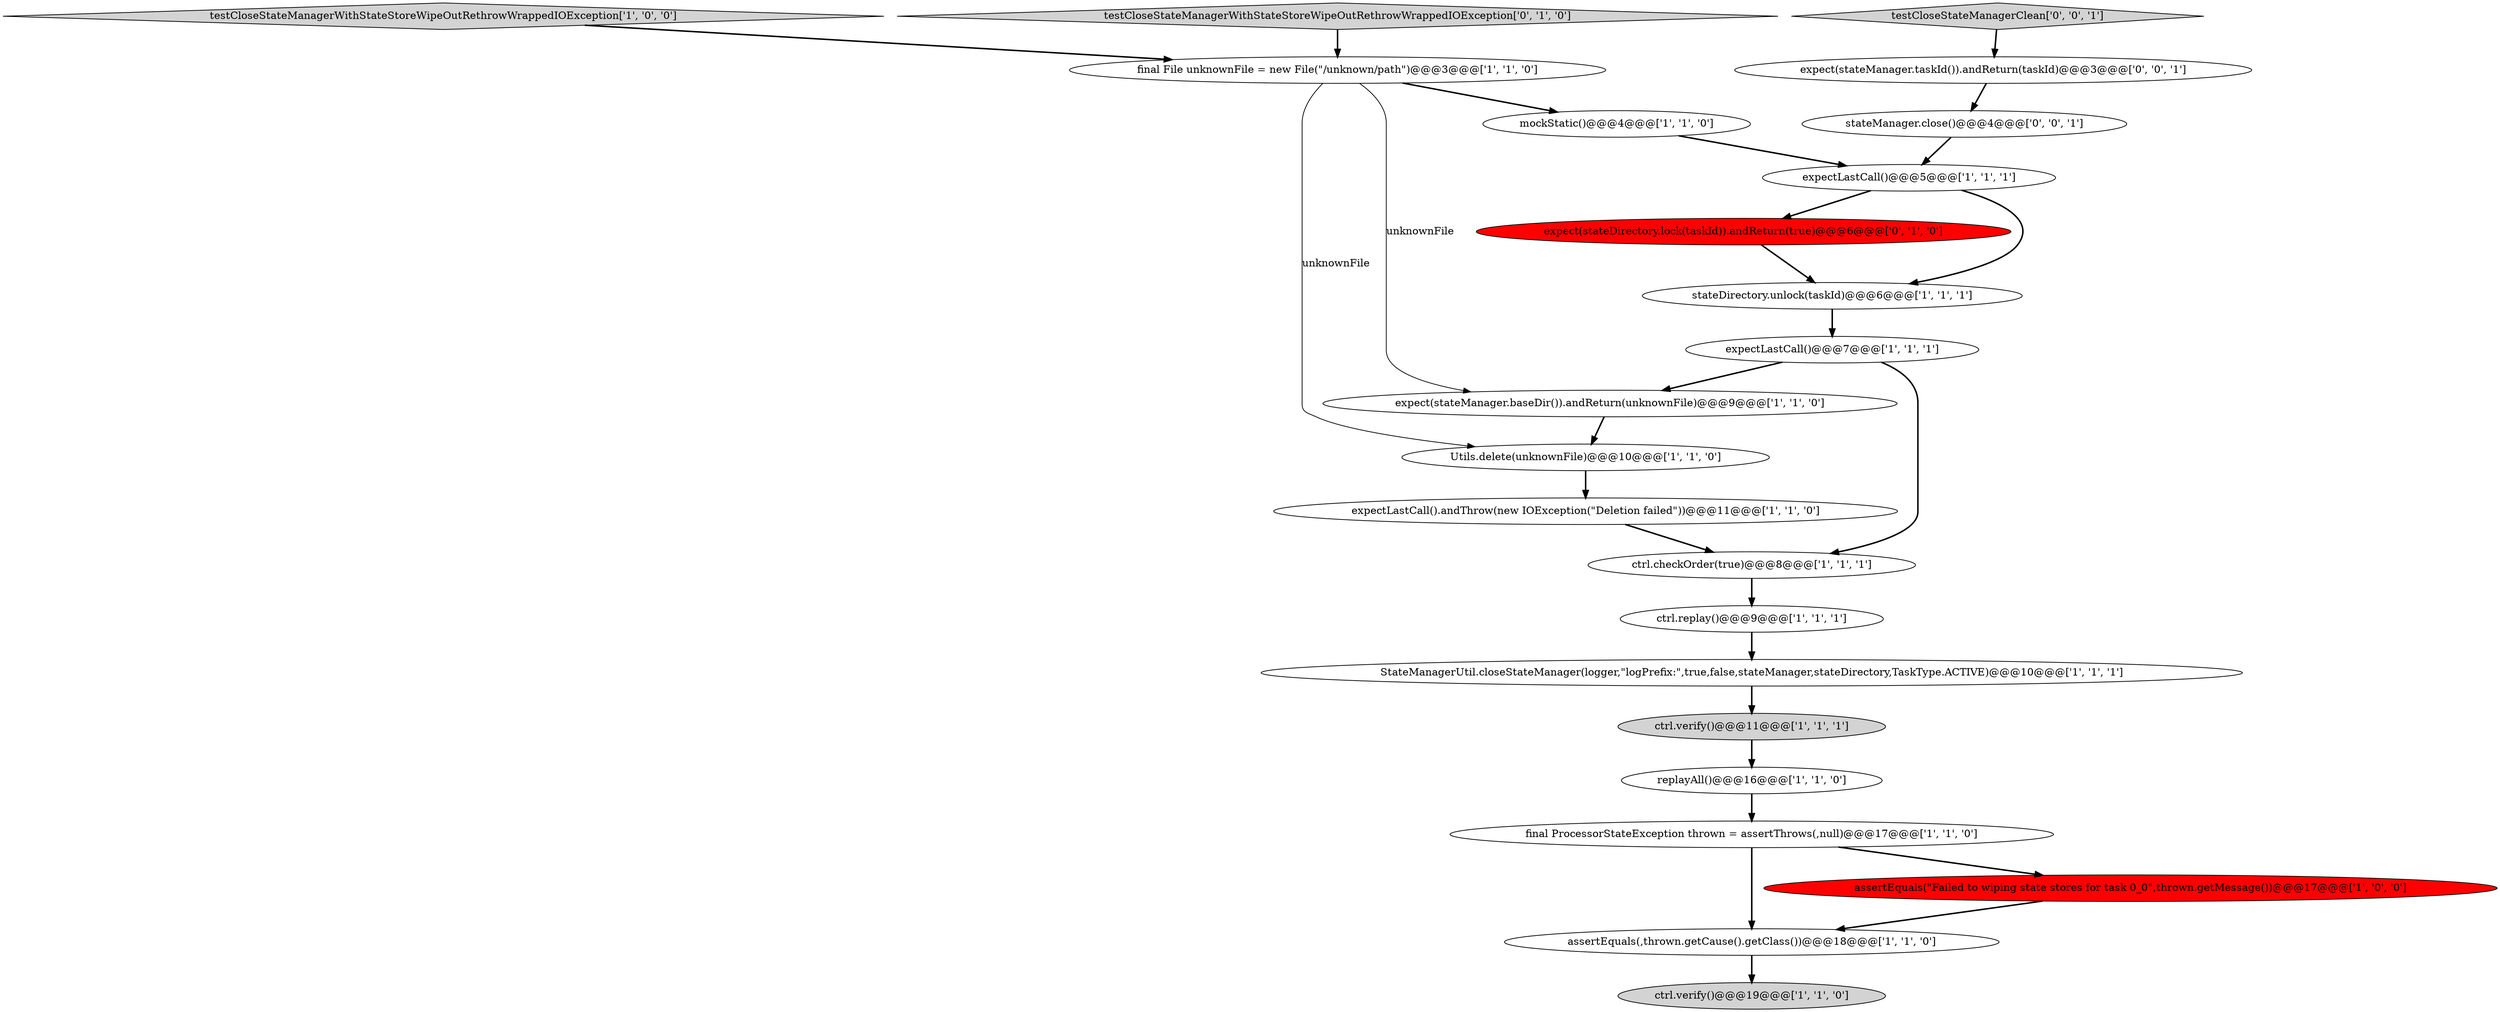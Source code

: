digraph {
6 [style = filled, label = "testCloseStateManagerWithStateStoreWipeOutRethrowWrappedIOException['1', '0', '0']", fillcolor = lightgray, shape = diamond image = "AAA0AAABBB1BBB"];
2 [style = filled, label = "expectLastCall()@@@7@@@['1', '1', '1']", fillcolor = white, shape = ellipse image = "AAA0AAABBB1BBB"];
17 [style = filled, label = "expect(stateManager.baseDir()).andReturn(unknownFile)@@@9@@@['1', '1', '0']", fillcolor = white, shape = ellipse image = "AAA0AAABBB1BBB"];
20 [style = filled, label = "stateManager.close()@@@4@@@['0', '0', '1']", fillcolor = white, shape = ellipse image = "AAA0AAABBB3BBB"];
0 [style = filled, label = "expectLastCall().andThrow(new IOException(\"Deletion failed\"))@@@11@@@['1', '1', '0']", fillcolor = white, shape = ellipse image = "AAA0AAABBB1BBB"];
14 [style = filled, label = "ctrl.checkOrder(true)@@@8@@@['1', '1', '1']", fillcolor = white, shape = ellipse image = "AAA0AAABBB1BBB"];
21 [style = filled, label = "expect(stateManager.taskId()).andReturn(taskId)@@@3@@@['0', '0', '1']", fillcolor = white, shape = ellipse image = "AAA0AAABBB3BBB"];
13 [style = filled, label = "mockStatic()@@@4@@@['1', '1', '0']", fillcolor = white, shape = ellipse image = "AAA0AAABBB1BBB"];
10 [style = filled, label = "replayAll()@@@16@@@['1', '1', '0']", fillcolor = white, shape = ellipse image = "AAA0AAABBB1BBB"];
15 [style = filled, label = "ctrl.replay()@@@9@@@['1', '1', '1']", fillcolor = white, shape = ellipse image = "AAA0AAABBB1BBB"];
4 [style = filled, label = "stateDirectory.unlock(taskId)@@@6@@@['1', '1', '1']", fillcolor = white, shape = ellipse image = "AAA0AAABBB1BBB"];
7 [style = filled, label = "final ProcessorStateException thrown = assertThrows(,null)@@@17@@@['1', '1', '0']", fillcolor = white, shape = ellipse image = "AAA0AAABBB1BBB"];
16 [style = filled, label = "assertEquals(,thrown.getCause().getClass())@@@18@@@['1', '1', '0']", fillcolor = white, shape = ellipse image = "AAA0AAABBB1BBB"];
5 [style = filled, label = "ctrl.verify()@@@11@@@['1', '1', '1']", fillcolor = lightgray, shape = ellipse image = "AAA0AAABBB1BBB"];
22 [style = filled, label = "testCloseStateManagerClean['0', '0', '1']", fillcolor = lightgray, shape = diamond image = "AAA0AAABBB3BBB"];
8 [style = filled, label = "ctrl.verify()@@@19@@@['1', '1', '0']", fillcolor = lightgray, shape = ellipse image = "AAA0AAABBB1BBB"];
12 [style = filled, label = "final File unknownFile = new File(\"/unknown/path\")@@@3@@@['1', '1', '0']", fillcolor = white, shape = ellipse image = "AAA0AAABBB1BBB"];
11 [style = filled, label = "expectLastCall()@@@5@@@['1', '1', '1']", fillcolor = white, shape = ellipse image = "AAA0AAABBB1BBB"];
1 [style = filled, label = "assertEquals(\"Failed to wiping state stores for task 0_0\",thrown.getMessage())@@@17@@@['1', '0', '0']", fillcolor = red, shape = ellipse image = "AAA1AAABBB1BBB"];
19 [style = filled, label = "expect(stateDirectory.lock(taskId)).andReturn(true)@@@6@@@['0', '1', '0']", fillcolor = red, shape = ellipse image = "AAA1AAABBB2BBB"];
9 [style = filled, label = "StateManagerUtil.closeStateManager(logger,\"logPrefix:\",true,false,stateManager,stateDirectory,TaskType.ACTIVE)@@@10@@@['1', '1', '1']", fillcolor = white, shape = ellipse image = "AAA0AAABBB1BBB"];
18 [style = filled, label = "testCloseStateManagerWithStateStoreWipeOutRethrowWrappedIOException['0', '1', '0']", fillcolor = lightgray, shape = diamond image = "AAA0AAABBB2BBB"];
3 [style = filled, label = "Utils.delete(unknownFile)@@@10@@@['1', '1', '0']", fillcolor = white, shape = ellipse image = "AAA0AAABBB1BBB"];
2->17 [style = bold, label=""];
5->10 [style = bold, label=""];
7->1 [style = bold, label=""];
16->8 [style = bold, label=""];
12->3 [style = solid, label="unknownFile"];
11->4 [style = bold, label=""];
18->12 [style = bold, label=""];
22->21 [style = bold, label=""];
12->17 [style = solid, label="unknownFile"];
4->2 [style = bold, label=""];
11->19 [style = bold, label=""];
13->11 [style = bold, label=""];
10->7 [style = bold, label=""];
3->0 [style = bold, label=""];
12->13 [style = bold, label=""];
0->14 [style = bold, label=""];
21->20 [style = bold, label=""];
15->9 [style = bold, label=""];
1->16 [style = bold, label=""];
2->14 [style = bold, label=""];
7->16 [style = bold, label=""];
17->3 [style = bold, label=""];
9->5 [style = bold, label=""];
14->15 [style = bold, label=""];
19->4 [style = bold, label=""];
20->11 [style = bold, label=""];
6->12 [style = bold, label=""];
}
